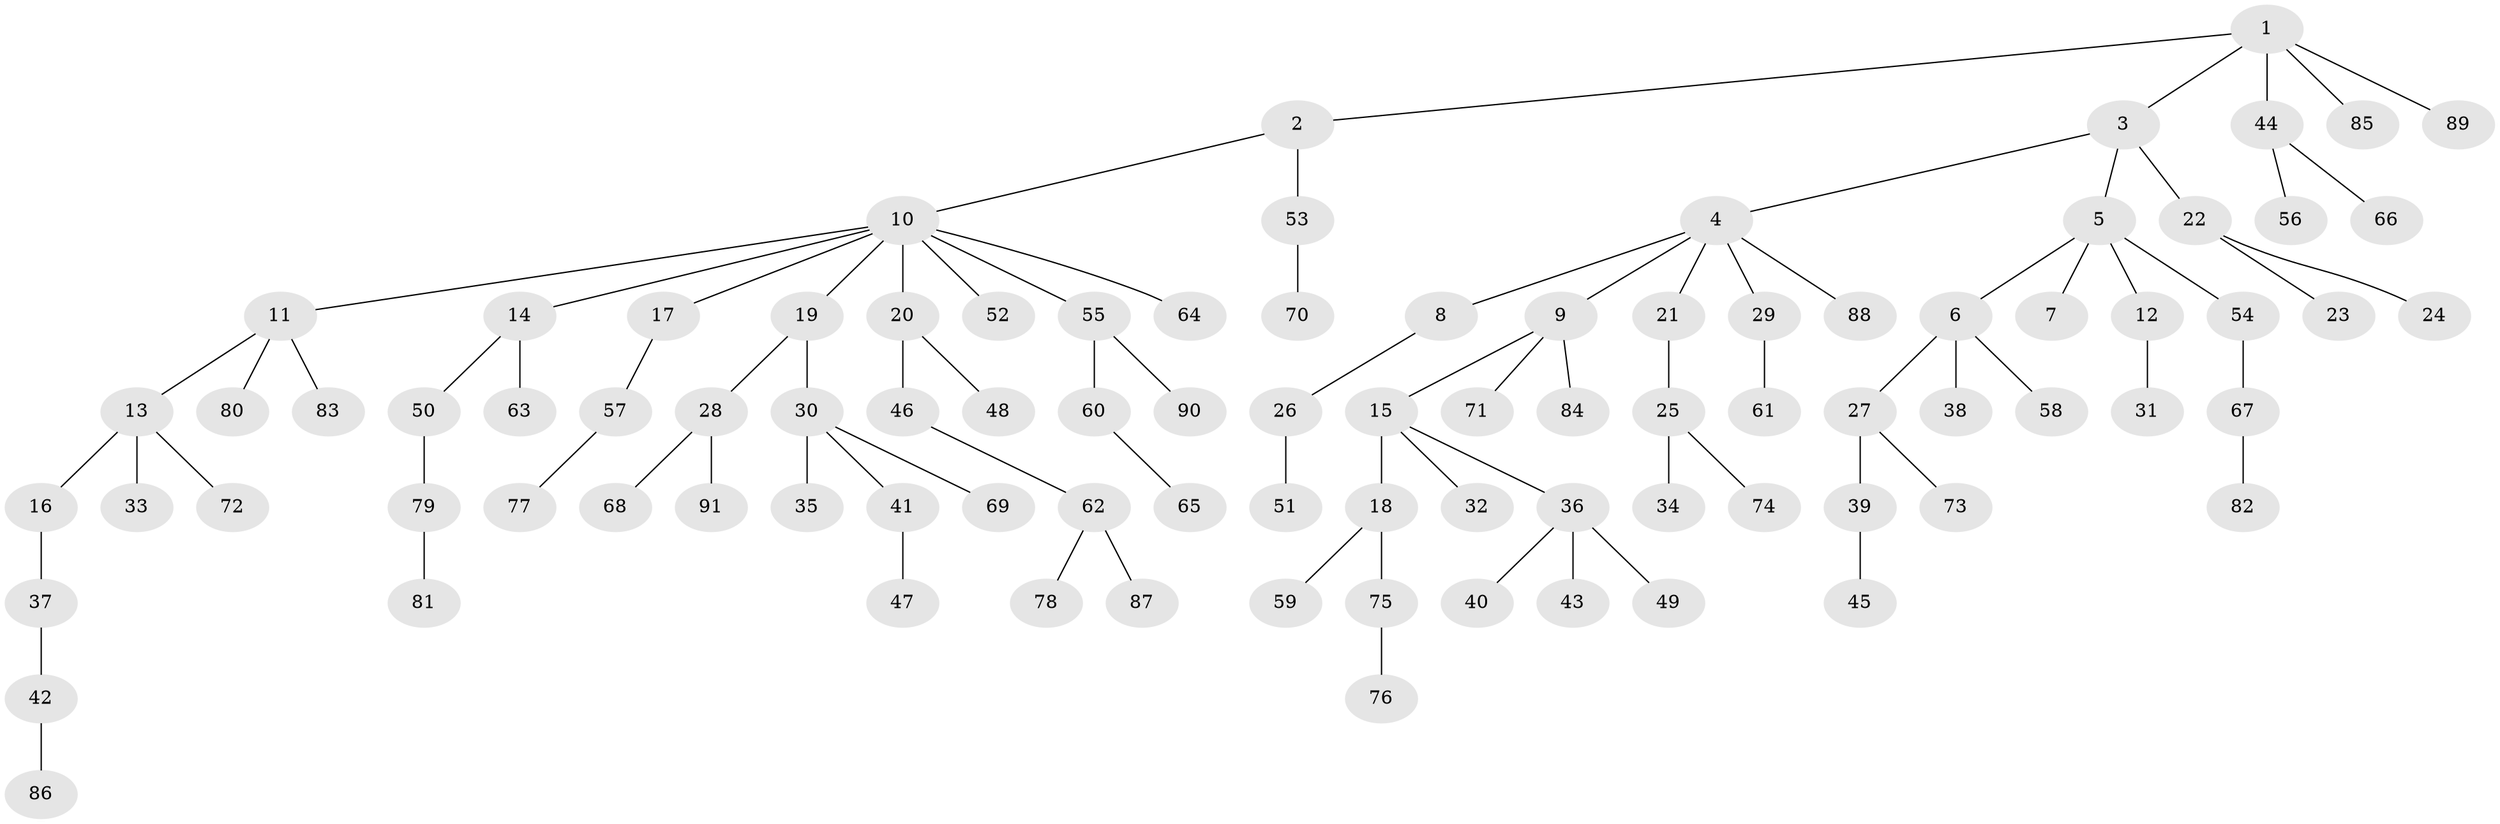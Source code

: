 // coarse degree distribution, {4: 0.046153846153846156, 3: 0.18461538461538463, 5: 0.015384615384615385, 2: 0.2923076923076923, 8: 0.015384615384615385, 1: 0.4461538461538462}
// Generated by graph-tools (version 1.1) at 2025/51/03/04/25 22:51:59]
// undirected, 91 vertices, 90 edges
graph export_dot {
  node [color=gray90,style=filled];
  1;
  2;
  3;
  4;
  5;
  6;
  7;
  8;
  9;
  10;
  11;
  12;
  13;
  14;
  15;
  16;
  17;
  18;
  19;
  20;
  21;
  22;
  23;
  24;
  25;
  26;
  27;
  28;
  29;
  30;
  31;
  32;
  33;
  34;
  35;
  36;
  37;
  38;
  39;
  40;
  41;
  42;
  43;
  44;
  45;
  46;
  47;
  48;
  49;
  50;
  51;
  52;
  53;
  54;
  55;
  56;
  57;
  58;
  59;
  60;
  61;
  62;
  63;
  64;
  65;
  66;
  67;
  68;
  69;
  70;
  71;
  72;
  73;
  74;
  75;
  76;
  77;
  78;
  79;
  80;
  81;
  82;
  83;
  84;
  85;
  86;
  87;
  88;
  89;
  90;
  91;
  1 -- 2;
  1 -- 3;
  1 -- 44;
  1 -- 85;
  1 -- 89;
  2 -- 10;
  2 -- 53;
  3 -- 4;
  3 -- 5;
  3 -- 22;
  4 -- 8;
  4 -- 9;
  4 -- 21;
  4 -- 29;
  4 -- 88;
  5 -- 6;
  5 -- 7;
  5 -- 12;
  5 -- 54;
  6 -- 27;
  6 -- 38;
  6 -- 58;
  8 -- 26;
  9 -- 15;
  9 -- 71;
  9 -- 84;
  10 -- 11;
  10 -- 14;
  10 -- 17;
  10 -- 19;
  10 -- 20;
  10 -- 52;
  10 -- 55;
  10 -- 64;
  11 -- 13;
  11 -- 80;
  11 -- 83;
  12 -- 31;
  13 -- 16;
  13 -- 33;
  13 -- 72;
  14 -- 50;
  14 -- 63;
  15 -- 18;
  15 -- 32;
  15 -- 36;
  16 -- 37;
  17 -- 57;
  18 -- 59;
  18 -- 75;
  19 -- 28;
  19 -- 30;
  20 -- 46;
  20 -- 48;
  21 -- 25;
  22 -- 23;
  22 -- 24;
  25 -- 34;
  25 -- 74;
  26 -- 51;
  27 -- 39;
  27 -- 73;
  28 -- 68;
  28 -- 91;
  29 -- 61;
  30 -- 35;
  30 -- 41;
  30 -- 69;
  36 -- 40;
  36 -- 43;
  36 -- 49;
  37 -- 42;
  39 -- 45;
  41 -- 47;
  42 -- 86;
  44 -- 56;
  44 -- 66;
  46 -- 62;
  50 -- 79;
  53 -- 70;
  54 -- 67;
  55 -- 60;
  55 -- 90;
  57 -- 77;
  60 -- 65;
  62 -- 78;
  62 -- 87;
  67 -- 82;
  75 -- 76;
  79 -- 81;
}
